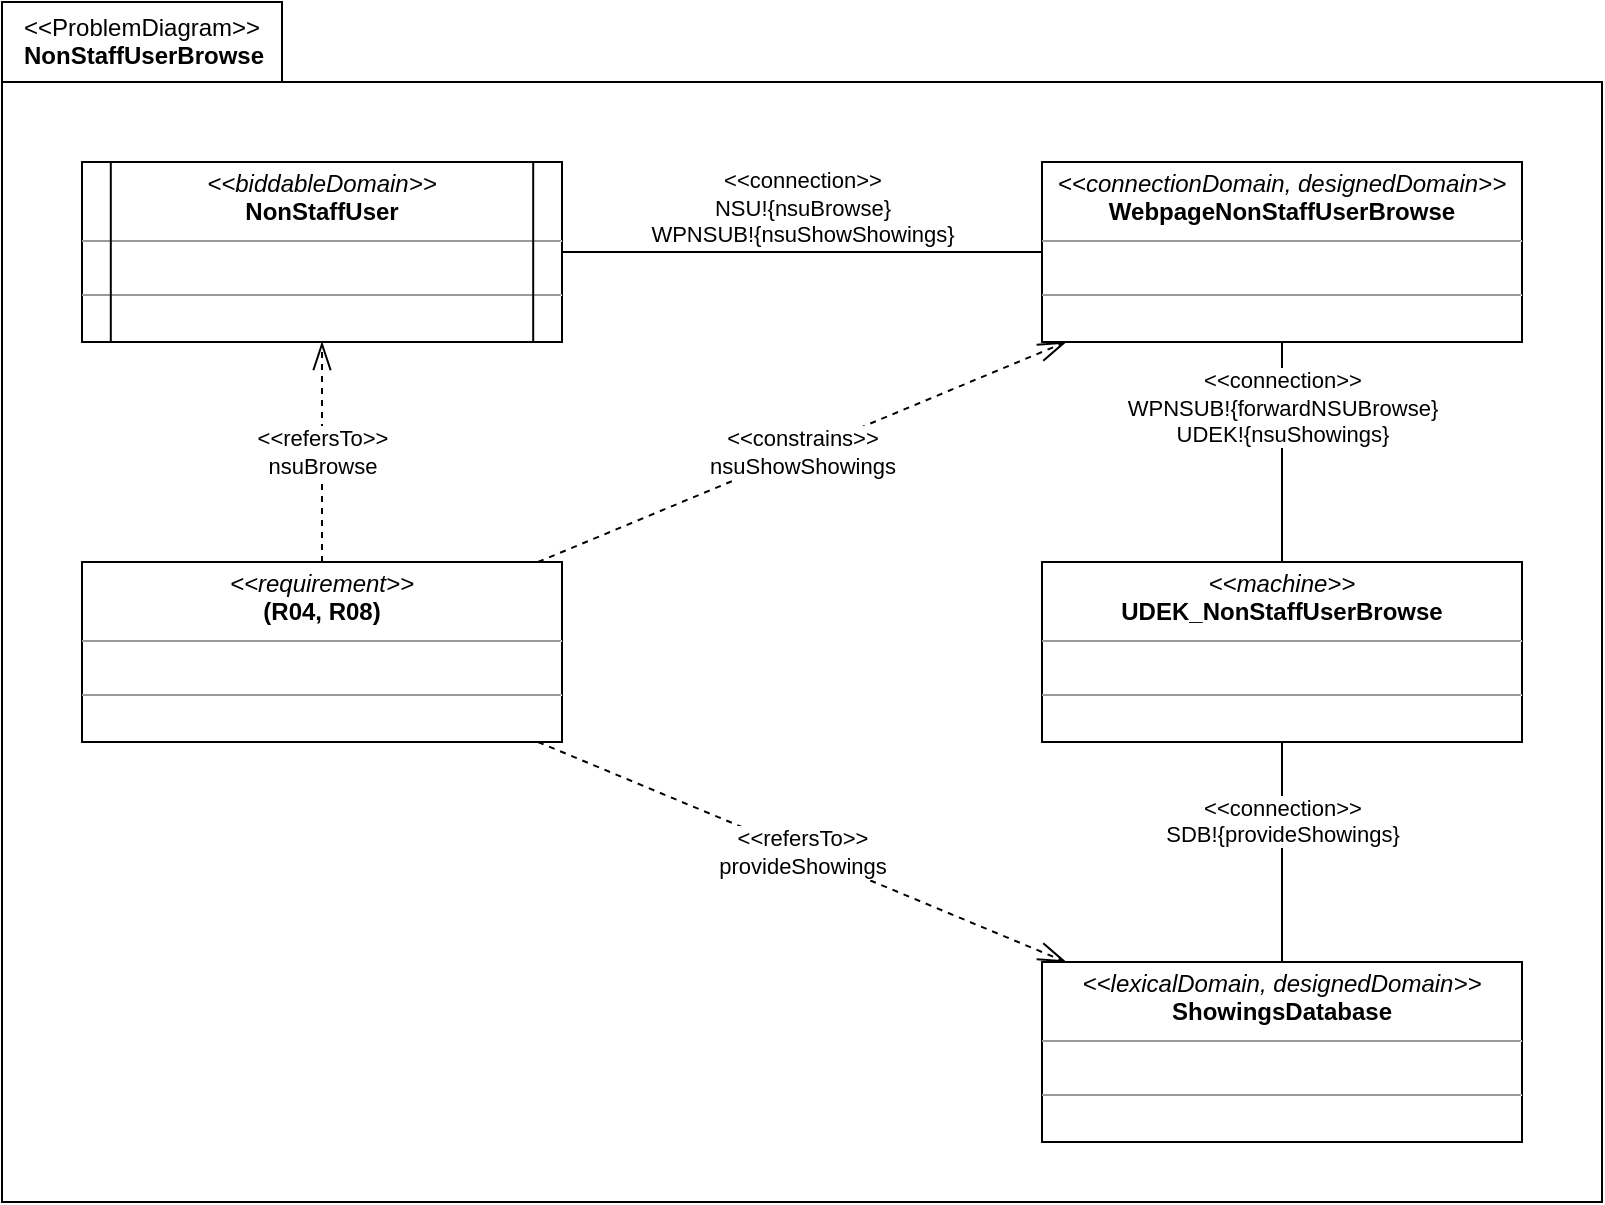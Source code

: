 <mxfile version="16.5.1" type="device" pages="2"><diagram id="HJAiawC3LnzVQ6_J9PEd" name="PD"><mxGraphModel dx="823" dy="1300" grid="1" gridSize="10" guides="1" tooltips="1" connect="1" arrows="1" fold="1" page="1" pageScale="1" pageWidth="3300" pageHeight="2339" math="0" shadow="0"><root><mxCell id="0"/><mxCell id="1" parent="0"/><mxCell id="Pyk-7Evq5UinFHrFcz_W-2" value="&lt;div&gt;&lt;span style=&quot;font-weight: 400&quot;&gt;&amp;lt;&amp;lt;ProblemDiagram&amp;gt;&amp;gt;&lt;/span&gt;&lt;/div&gt;&lt;div style=&quot;text-align: center&quot;&gt;NonStaffUserBrowse&lt;/div&gt;" style="shape=folder;fontStyle=1;spacingTop=1;tabWidth=140;tabHeight=40;tabPosition=left;html=1;rounded=0;shadow=0;glass=0;comic=0;sketch=0;pointerEvents=1;gradientColor=none;labelPosition=center;verticalLabelPosition=middle;align=left;verticalAlign=top;spacing=0;spacingLeft=11;collapsible=1;container=1;recursiveResize=0;fillColor=default;" vertex="1" parent="1"><mxGeometry x="80" y="80" width="800" height="600" as="geometry"><mxRectangle width="140" height="40" as="alternateBounds"/></mxGeometry></mxCell><mxCell id="Pyk-7Evq5UinFHrFcz_W-1" value="" style="group" vertex="1" connectable="0" parent="Pyk-7Evq5UinFHrFcz_W-2"><mxGeometry x="40" y="80" width="720" height="490" as="geometry"/></mxCell><mxCell id="KDBTLxFGgnaU9NGdv36--2" value="&lt;p style=&quot;margin: 0px ; margin-top: 4px ; text-align: center&quot;&gt;&lt;i&gt;&amp;lt;&amp;lt;machine&amp;gt;&amp;gt;&lt;/i&gt;&lt;br&gt;&lt;b&gt;UDEK_NonStaffUserBrowse&lt;/b&gt;&lt;/p&gt;&lt;hr size=&quot;1&quot;&gt;&lt;p style=&quot;margin: 0px ; margin-left: 4px&quot;&gt;&lt;br&gt;&lt;/p&gt;&lt;hr size=&quot;1&quot;&gt;&lt;p style=&quot;margin: 0px ; margin-left: 4px&quot;&gt;&lt;br&gt;&lt;/p&gt;" style="verticalAlign=top;align=left;overflow=fill;fontSize=12;fontFamily=Helvetica;html=1;rounded=0;shadow=0;glass=0;comic=0;sketch=0;pointerEvents=1;fontColor=default;gradientColor=none;container=0;" vertex="1" parent="Pyk-7Evq5UinFHrFcz_W-1"><mxGeometry x="480" y="200" width="240" height="90" as="geometry"/></mxCell><mxCell id="SD9rnTB3RjBBTFC45QrC-1" value="&amp;lt;&amp;lt;connection&amp;gt;&amp;gt;&lt;br&gt;WPNSUB!{forwardNSUBrowse}&lt;br&gt;UDEK!{nsuShowings}" style="rounded=0;orthogonalLoop=1;jettySize=auto;html=1;startArrow=none;startFill=0;endArrow=none;endFill=0;startSize=12;endSize=12;verticalAlign=bottom;" edge="1" parent="Pyk-7Evq5UinFHrFcz_W-1" source="KDBTLxFGgnaU9NGdv36--3" target="KDBTLxFGgnaU9NGdv36--2"><mxGeometry relative="1" as="geometry"/></mxCell><mxCell id="KDBTLxFGgnaU9NGdv36--3" value="&lt;p style=&quot;margin: 0px ; margin-top: 4px ; text-align: center&quot;&gt;&lt;i&gt;&amp;lt;&amp;lt;connectionDomain, designedDomain&amp;gt;&amp;gt;&lt;/i&gt;&lt;br&gt;&lt;b&gt;WebpageNonStaffUserBrowse&lt;/b&gt;&lt;/p&gt;&lt;hr size=&quot;1&quot;&gt;&lt;p style=&quot;margin: 0px ; margin-left: 4px&quot;&gt;&lt;br&gt;&lt;/p&gt;&lt;hr size=&quot;1&quot;&gt;&lt;p style=&quot;margin: 0px ; margin-left: 4px&quot;&gt;&lt;br&gt;&lt;/p&gt;" style="verticalAlign=top;align=left;overflow=fill;fontSize=12;fontFamily=Helvetica;html=1;rounded=0;shadow=0;glass=0;comic=0;sketch=0;pointerEvents=1;fontColor=default;gradientColor=none;container=0;" vertex="1" parent="Pyk-7Evq5UinFHrFcz_W-1"><mxGeometry x="480" width="240" height="90" as="geometry"/></mxCell><mxCell id="KDBTLxFGgnaU9NGdv36--21" value="" style="group" vertex="1" connectable="0" parent="Pyk-7Evq5UinFHrFcz_W-1"><mxGeometry width="240" height="90" as="geometry"/></mxCell><mxCell id="KDBTLxFGgnaU9NGdv36--15" value="&lt;p style=&quot;margin: 0px ; margin-top: 4px ; text-align: center&quot;&gt;&lt;i&gt;&amp;lt;&amp;lt;biddableDomain&amp;gt;&amp;gt;&lt;/i&gt;&lt;br&gt;&lt;b&gt;NonStaffUser&lt;/b&gt;&lt;/p&gt;&lt;hr size=&quot;1&quot;&gt;&lt;p style=&quot;margin: 0px ; margin-left: 4px&quot;&gt;&lt;br&gt;&lt;/p&gt;&lt;hr size=&quot;1&quot;&gt;&lt;p style=&quot;margin: 0px ; margin-left: 4px&quot;&gt;&lt;br&gt;&lt;/p&gt;" style="verticalAlign=top;align=left;overflow=fill;fontSize=12;fontFamily=Helvetica;html=1;rounded=0;shadow=0;glass=0;comic=0;sketch=0;pointerEvents=1;fontColor=default;gradientColor=none;container=0;points=[[0,0,0,0,0],[0,0.24,0,0,0],[0,0.5,0,0,0],[0,0.76,0,0,0],[0,1,0,0,0],[0.06,0,0,0,0],[0.06,1,0,0,0],[0.13,0,0,0,0],[0.13,1,0,0,0],[0.25,0,0,0,0],[0.25,1,0,0,0],[0.5,0,0,0,0],[0.5,1,0,0,0],[0.75,0,0,0,0],[0.75,1,0,0,0],[0.88,0,0,0,0],[0.88,1,0,0,0],[0.94,0,0,0,0],[0.94,1,0,0,0],[1,0,0,0,0],[1,0.26,0,0,0],[1,0.5,0,0,0],[1,0.76,0,0,0],[1,1,0,0,0]];strokeWidth=1;" vertex="1" parent="KDBTLxFGgnaU9NGdv36--21"><mxGeometry width="240" height="90" as="geometry"/></mxCell><mxCell id="KDBTLxFGgnaU9NGdv36--19" style="rounded=0;orthogonalLoop=1;jettySize=auto;html=1;exitX=0.06;exitY=0;exitDx=0;exitDy=0;exitPerimeter=0;entryX=0.06;entryY=1;entryDx=0;entryDy=0;entryPerimeter=0;startArrow=none;startFill=0;endArrow=none;endFill=0;startSize=12;endSize=12;" edge="1" parent="KDBTLxFGgnaU9NGdv36--21" source="KDBTLxFGgnaU9NGdv36--15" target="KDBTLxFGgnaU9NGdv36--15"><mxGeometry relative="1" as="geometry"/></mxCell><mxCell id="KDBTLxFGgnaU9NGdv36--20" style="rounded=0;orthogonalLoop=1;jettySize=auto;html=1;exitX=0.94;exitY=0;exitDx=0;exitDy=0;exitPerimeter=0;entryX=0.94;entryY=1;entryDx=0;entryDy=0;entryPerimeter=0;startArrow=none;startFill=0;endArrow=none;endFill=0;startSize=12;endSize=12;" edge="1" parent="KDBTLxFGgnaU9NGdv36--21" source="KDBTLxFGgnaU9NGdv36--15" target="KDBTLxFGgnaU9NGdv36--15"><mxGeometry relative="1" as="geometry"><mxPoint x="24.4" y="-30" as="sourcePoint"/><mxPoint x="24.4" y="60" as="targetPoint"/></mxGeometry></mxCell><mxCell id="40rwbLKD-BZJ8o5MiTdF-1" value="&amp;lt;&amp;lt;connection&amp;gt;&amp;gt;&lt;br&gt;NSU!{nsuBrowse}&lt;br&gt;WPNSUB!{nsuShowShowings}" style="rounded=0;orthogonalLoop=1;jettySize=auto;html=1;startArrow=none;startFill=0;endArrow=none;endFill=0;startSize=12;endSize=12;verticalAlign=bottom;" edge="1" parent="Pyk-7Evq5UinFHrFcz_W-1" source="KDBTLxFGgnaU9NGdv36--15" target="KDBTLxFGgnaU9NGdv36--3"><mxGeometry relative="1" as="geometry"/></mxCell><mxCell id="SD9rnTB3RjBBTFC45QrC-4" value="&amp;lt;&amp;lt;connection&amp;gt;&amp;gt;&lt;br&gt;SDB!{provideShowings}" style="rounded=0;orthogonalLoop=1;jettySize=auto;html=1;startArrow=none;startFill=0;endArrow=none;endFill=0;startSize=12;endSize=12;verticalAlign=bottom;" edge="1" parent="Pyk-7Evq5UinFHrFcz_W-1" source="SD9rnTB3RjBBTFC45QrC-3" target="KDBTLxFGgnaU9NGdv36--2"><mxGeometry relative="1" as="geometry"/></mxCell><mxCell id="SD9rnTB3RjBBTFC45QrC-3" value="&lt;p style=&quot;margin: 0px ; margin-top: 4px ; text-align: center&quot;&gt;&lt;i&gt;&amp;lt;&amp;lt;lexicalDomain, designedDomain&amp;gt;&amp;gt;&lt;/i&gt;&lt;br&gt;&lt;b&gt;ShowingsDatabase&lt;/b&gt;&lt;/p&gt;&lt;hr size=&quot;1&quot;&gt;&lt;p style=&quot;margin: 0px ; margin-left: 4px&quot;&gt;&lt;br&gt;&lt;/p&gt;&lt;hr size=&quot;1&quot;&gt;&lt;p style=&quot;margin: 0px ; margin-left: 4px&quot;&gt;&lt;br&gt;&lt;/p&gt;" style="verticalAlign=top;align=left;overflow=fill;fontSize=12;fontFamily=Helvetica;html=1;rounded=0;shadow=0;glass=0;comic=0;sketch=0;pointerEvents=1;fontColor=default;gradientColor=none;container=0;strokeWidth=1;" vertex="1" parent="Pyk-7Evq5UinFHrFcz_W-1"><mxGeometry x="480" y="400" width="240" height="90" as="geometry"/></mxCell><mxCell id="SD9rnTB3RjBBTFC45QrC-7" value="&amp;lt;&amp;lt;constrains&amp;gt;&amp;gt;&lt;br&gt;nsuShowShowings" style="edgeStyle=none;rounded=0;orthogonalLoop=1;jettySize=auto;html=1;startArrow=none;startFill=0;endArrow=openThin;endFill=0;startSize=12;endSize=12;dashed=1;" edge="1" parent="Pyk-7Evq5UinFHrFcz_W-1" source="SD9rnTB3RjBBTFC45QrC-5" target="KDBTLxFGgnaU9NGdv36--3"><mxGeometry relative="1" as="geometry"/></mxCell><mxCell id="SD9rnTB3RjBBTFC45QrC-8" value="&amp;lt;&amp;lt;refersTo&amp;gt;&amp;gt;&lt;br&gt;nsuBrowse" style="edgeStyle=none;rounded=0;orthogonalLoop=1;jettySize=auto;html=1;dashed=1;startArrow=none;startFill=0;endArrow=openThin;endFill=0;startSize=12;endSize=12;" edge="1" parent="Pyk-7Evq5UinFHrFcz_W-1" source="SD9rnTB3RjBBTFC45QrC-5" target="KDBTLxFGgnaU9NGdv36--15"><mxGeometry relative="1" as="geometry"/></mxCell><mxCell id="SD9rnTB3RjBBTFC45QrC-9" value="&amp;lt;&amp;lt;refersTo&amp;gt;&amp;gt;&lt;br&gt;provideShowings" style="edgeStyle=none;rounded=0;orthogonalLoop=1;jettySize=auto;html=1;dashed=1;startArrow=none;startFill=0;endArrow=openThin;endFill=0;startSize=12;endSize=12;" edge="1" parent="Pyk-7Evq5UinFHrFcz_W-1" source="SD9rnTB3RjBBTFC45QrC-5" target="SD9rnTB3RjBBTFC45QrC-3"><mxGeometry relative="1" as="geometry"/></mxCell><mxCell id="SD9rnTB3RjBBTFC45QrC-5" value="&lt;p style=&quot;margin: 0px ; margin-top: 4px ; text-align: center&quot;&gt;&lt;i&gt;&amp;lt;&amp;lt;requirement&amp;gt;&amp;gt;&lt;/i&gt;&lt;br&gt;&lt;b&gt;(R04, R08)&lt;/b&gt;&lt;/p&gt;&lt;hr size=&quot;1&quot;&gt;&lt;p style=&quot;margin: 0px ; margin-left: 4px&quot;&gt;&lt;br&gt;&lt;/p&gt;&lt;hr size=&quot;1&quot;&gt;&lt;p style=&quot;margin: 0px ; margin-left: 4px&quot;&gt;&lt;br&gt;&lt;/p&gt;" style="verticalAlign=top;align=left;overflow=fill;fontSize=12;fontFamily=Helvetica;html=1;rounded=0;shadow=0;glass=0;comic=0;sketch=0;pointerEvents=1;fontColor=default;gradientColor=none;container=0;" vertex="1" parent="Pyk-7Evq5UinFHrFcz_W-1"><mxGeometry y="200" width="240" height="90" as="geometry"/></mxCell></root></mxGraphModel></diagram><diagram id="oI22RJOVd-UNP8y3LHGg" name="Mapping"><mxGraphModel dx="1964" dy="1176" grid="1" gridSize="10" guides="1" tooltips="1" connect="1" arrows="1" fold="1" page="1" pageScale="1" pageWidth="3300" pageHeight="2339" math="0" shadow="0"><root><mxCell id="fOLdVOs8vfkJuQPFm-1K-0"/><mxCell id="fOLdVOs8vfkJuQPFm-1K-1" parent="fOLdVOs8vfkJuQPFm-1K-0"/><mxCell id="yC-IHtAwKcbV0Vknm0KA-0" value="" style="group" vertex="1" connectable="0" parent="fOLdVOs8vfkJuQPFm-1K-1"><mxGeometry x="40" y="80" width="240" height="90" as="geometry"/></mxCell><mxCell id="yC-IHtAwKcbV0Vknm0KA-1" value="&lt;p style=&quot;margin: 0px ; margin-top: 4px ; text-align: center&quot;&gt;&lt;i&gt;&amp;lt;&amp;lt;biddableDomain&amp;gt;&amp;gt;&lt;/i&gt;&lt;br&gt;&lt;b&gt;Customer&lt;/b&gt;&lt;/p&gt;&lt;hr size=&quot;1&quot;&gt;&lt;p style=&quot;margin: 0px ; margin-left: 4px&quot;&gt;&lt;br&gt;&lt;/p&gt;&lt;hr size=&quot;1&quot;&gt;&lt;p style=&quot;margin: 0px ; margin-left: 4px&quot;&gt;&lt;br&gt;&lt;/p&gt;" style="verticalAlign=top;align=left;overflow=fill;fontSize=12;fontFamily=Helvetica;html=1;rounded=0;shadow=0;glass=0;comic=0;sketch=0;pointerEvents=1;fontColor=default;gradientColor=none;container=0;points=[[0,0,0,0,0],[0,0.24,0,0,0],[0,0.5,0,0,0],[0,0.76,0,0,0],[0,1,0,0,0],[0.06,0,0,0,0],[0.06,1,0,0,0],[0.13,0,0,0,0],[0.13,1,0,0,0],[0.25,0,0,0,0],[0.25,1,0,0,0],[0.5,0,0,0,0],[0.5,1,0,0,0],[0.75,0,0,0,0],[0.75,1,0,0,0],[0.88,0,0,0,0],[0.88,1,0,0,0],[0.94,0,0,0,0],[0.94,1,0,0,0],[1,0,0,0,0],[1,0.26,0,0,0],[1,0.5,0,0,0],[1,0.76,0,0,0],[1,1,0,0,0]];strokeWidth=1;" vertex="1" parent="yC-IHtAwKcbV0Vknm0KA-0"><mxGeometry width="240" height="90" as="geometry"/></mxCell><mxCell id="yC-IHtAwKcbV0Vknm0KA-2" style="rounded=0;orthogonalLoop=1;jettySize=auto;html=1;endArrow=none;endFill=0;strokeWidth=1;entryX=0.06;entryY=1;entryDx=0;entryDy=0;entryPerimeter=0;exitX=0.06;exitY=0;exitDx=0;exitDy=0;exitPerimeter=0;" edge="1" parent="yC-IHtAwKcbV0Vknm0KA-0" source="yC-IHtAwKcbV0Vknm0KA-1" target="yC-IHtAwKcbV0Vknm0KA-1"><mxGeometry relative="1" as="geometry"><mxPoint x="30" as="sourcePoint"/><mxPoint x="14" y="90" as="targetPoint"/></mxGeometry></mxCell><mxCell id="yC-IHtAwKcbV0Vknm0KA-3" style="edgeStyle=none;shape=connector;rounded=0;orthogonalLoop=1;jettySize=auto;html=1;exitX=0.94;exitY=0;exitDx=0;exitDy=0;exitPerimeter=0;labelBackgroundColor=default;fontFamily=Helvetica;fontSize=11;fontColor=default;endArrow=none;endFill=0;strokeColor=default;strokeWidth=1;" edge="1" parent="yC-IHtAwKcbV0Vknm0KA-0" source="yC-IHtAwKcbV0Vknm0KA-1"><mxGeometry relative="1" as="geometry"><mxPoint x="226" y="90" as="targetPoint"/></mxGeometry></mxCell><mxCell id="yC-IHtAwKcbV0Vknm0KA-4" value="" style="group" vertex="1" connectable="0" parent="fOLdVOs8vfkJuQPFm-1K-1"><mxGeometry x="360" y="80" width="240" height="90" as="geometry"/></mxCell><mxCell id="yC-IHtAwKcbV0Vknm0KA-5" value="&lt;p style=&quot;margin: 0px ; margin-top: 4px ; text-align: center&quot;&gt;&lt;i&gt;&amp;lt;&amp;lt;biddableDomain&amp;gt;&amp;gt;&lt;/i&gt;&lt;br&gt;&lt;b&gt;User&lt;/b&gt;&lt;/p&gt;&lt;hr size=&quot;1&quot;&gt;&lt;p style=&quot;margin: 0px ; margin-left: 4px&quot;&gt;&lt;br&gt;&lt;/p&gt;&lt;hr size=&quot;1&quot;&gt;&lt;p style=&quot;margin: 0px ; margin-left: 4px&quot;&gt;&lt;br&gt;&lt;/p&gt;" style="verticalAlign=top;align=left;overflow=fill;fontSize=12;fontFamily=Helvetica;html=1;rounded=0;shadow=0;glass=0;comic=0;sketch=0;pointerEvents=1;fontColor=default;gradientColor=none;container=0;points=[[0,0,0,0,0],[0,0.24,0,0,0],[0,0.5,0,0,0],[0,0.76,0,0,0],[0,1,0,0,0],[0.06,0,0,0,0],[0.06,1,0,0,0],[0.13,0,0,0,0],[0.13,1,0,0,0],[0.25,0,0,0,0],[0.25,1,0,0,0],[0.5,0,0,0,0],[0.5,1,0,0,0],[0.75,0,0,0,0],[0.75,1,0,0,0],[0.88,0,0,0,0],[0.88,1,0,0,0],[0.94,0,0,0,0],[0.94,1,0,0,0],[1,0,0,0,0],[1,0.26,0,0,0],[1,0.5,0,0,0],[1,0.76,0,0,0],[1,1,0,0,0]];strokeWidth=1;" vertex="1" parent="yC-IHtAwKcbV0Vknm0KA-4"><mxGeometry width="240" height="90" as="geometry"/></mxCell><mxCell id="yC-IHtAwKcbV0Vknm0KA-6" style="rounded=0;orthogonalLoop=1;jettySize=auto;html=1;endArrow=none;endFill=0;strokeWidth=1;entryX=0.06;entryY=1;entryDx=0;entryDy=0;entryPerimeter=0;exitX=0.06;exitY=0;exitDx=0;exitDy=0;exitPerimeter=0;" edge="1" parent="yC-IHtAwKcbV0Vknm0KA-4" source="yC-IHtAwKcbV0Vknm0KA-5" target="yC-IHtAwKcbV0Vknm0KA-5"><mxGeometry relative="1" as="geometry"><mxPoint x="30" as="sourcePoint"/><mxPoint x="14" y="90" as="targetPoint"/></mxGeometry></mxCell><mxCell id="yC-IHtAwKcbV0Vknm0KA-7" style="edgeStyle=none;shape=connector;rounded=0;orthogonalLoop=1;jettySize=auto;html=1;exitX=0.94;exitY=0;exitDx=0;exitDy=0;exitPerimeter=0;labelBackgroundColor=default;fontFamily=Helvetica;fontSize=11;fontColor=default;endArrow=none;endFill=0;strokeColor=default;strokeWidth=1;" edge="1" parent="yC-IHtAwKcbV0Vknm0KA-4" source="yC-IHtAwKcbV0Vknm0KA-5"><mxGeometry relative="1" as="geometry"><mxPoint x="226" y="90" as="targetPoint"/></mxGeometry></mxCell><mxCell id="yC-IHtAwKcbV0Vknm0KA-8" style="edgeStyle=orthogonalEdgeStyle;rounded=0;orthogonalLoop=1;jettySize=auto;html=1;exitX=0.5;exitY=0;exitDx=0;exitDy=0;exitPerimeter=0;endArrow=openThin;endFill=0;endSize=12;startSize=12;startArrow=diamondThin;startFill=0;" edge="1" parent="fOLdVOs8vfkJuQPFm-1K-1" source="yC-IHtAwKcbV0Vknm0KA-11" target="yC-IHtAwKcbV0Vknm0KA-1"><mxGeometry relative="1" as="geometry"/></mxCell><mxCell id="yC-IHtAwKcbV0Vknm0KA-9" style="edgeStyle=orthogonalEdgeStyle;rounded=0;orthogonalLoop=1;jettySize=auto;html=1;exitX=0.5;exitY=0;exitDx=0;exitDy=0;exitPerimeter=0;startArrow=diamondThin;startFill=0;endArrow=openThin;endFill=0;startSize=12;endSize=12;" edge="1" parent="fOLdVOs8vfkJuQPFm-1K-1" source="yC-IHtAwKcbV0Vknm0KA-11" target="yC-IHtAwKcbV0Vknm0KA-5"><mxGeometry relative="1" as="geometry"/></mxCell><mxCell id="yC-IHtAwKcbV0Vknm0KA-10" value="" style="group" vertex="1" connectable="0" parent="fOLdVOs8vfkJuQPFm-1K-1"><mxGeometry x="200" y="240" width="240" height="90" as="geometry"/></mxCell><mxCell id="yC-IHtAwKcbV0Vknm0KA-11" value="&lt;p style=&quot;margin: 0px ; margin-top: 4px ; text-align: center&quot;&gt;&lt;i&gt;&amp;lt;&amp;lt;biddableDomain&amp;gt;&amp;gt;&lt;/i&gt;&lt;br&gt;&lt;b&gt;NonStaffUser&lt;/b&gt;&lt;/p&gt;&lt;hr size=&quot;1&quot;&gt;&lt;p style=&quot;margin: 0px ; margin-left: 4px&quot;&gt;&lt;br&gt;&lt;/p&gt;&lt;hr size=&quot;1&quot;&gt;&lt;p style=&quot;margin: 0px ; margin-left: 4px&quot;&gt;&lt;br&gt;&lt;/p&gt;" style="verticalAlign=top;align=left;overflow=fill;fontSize=12;fontFamily=Helvetica;html=1;rounded=0;shadow=0;glass=0;comic=0;sketch=0;pointerEvents=1;fontColor=default;gradientColor=none;container=0;points=[[0,0,0,0,0],[0,0.24,0,0,0],[0,0.5,0,0,0],[0,0.76,0,0,0],[0,1,0,0,0],[0.06,0,0,0,0],[0.06,1,0,0,0],[0.13,0,0,0,0],[0.13,1,0,0,0],[0.25,0,0,0,0],[0.25,1,0,0,0],[0.5,0,0,0,0],[0.5,1,0,0,0],[0.75,0,0,0,0],[0.75,1,0,0,0],[0.88,0,0,0,0],[0.88,1,0,0,0],[0.94,0,0,0,0],[0.94,1,0,0,0],[1,0,0,0,0],[1,0.26,0,0,0],[1,0.5,0,0,0],[1,0.76,0,0,0],[1,1,0,0,0]];strokeWidth=1;" vertex="1" parent="yC-IHtAwKcbV0Vknm0KA-10"><mxGeometry width="240" height="90" as="geometry"/></mxCell><mxCell id="yC-IHtAwKcbV0Vknm0KA-12" style="rounded=0;orthogonalLoop=1;jettySize=auto;html=1;exitX=0.06;exitY=0;exitDx=0;exitDy=0;exitPerimeter=0;entryX=0.06;entryY=1;entryDx=0;entryDy=0;entryPerimeter=0;startArrow=none;startFill=0;endArrow=none;endFill=0;startSize=12;endSize=12;" edge="1" parent="yC-IHtAwKcbV0Vknm0KA-10" source="yC-IHtAwKcbV0Vknm0KA-11" target="yC-IHtAwKcbV0Vknm0KA-11"><mxGeometry relative="1" as="geometry"/></mxCell><mxCell id="yC-IHtAwKcbV0Vknm0KA-13" style="rounded=0;orthogonalLoop=1;jettySize=auto;html=1;exitX=0.94;exitY=0;exitDx=0;exitDy=0;exitPerimeter=0;entryX=0.94;entryY=1;entryDx=0;entryDy=0;entryPerimeter=0;startArrow=none;startFill=0;endArrow=none;endFill=0;startSize=12;endSize=12;" edge="1" parent="yC-IHtAwKcbV0Vknm0KA-10" source="yC-IHtAwKcbV0Vknm0KA-11" target="yC-IHtAwKcbV0Vknm0KA-11"><mxGeometry relative="1" as="geometry"><mxPoint x="24.4" y="-30" as="sourcePoint"/><mxPoint x="24.4" y="60" as="targetPoint"/></mxGeometry></mxCell><mxCell id="Otl8EnRv2uJ1sNcV3oOm-0" value="" style="group" vertex="1" connectable="0" parent="fOLdVOs8vfkJuQPFm-1K-1"><mxGeometry x="40" y="720" width="240" height="90" as="geometry"/></mxCell><mxCell id="Otl8EnRv2uJ1sNcV3oOm-1" value="&lt;p style=&quot;margin: 0px ; margin-top: 4px ; text-align: center&quot;&gt;&lt;i&gt;&amp;lt;&amp;lt;interface&amp;gt;&amp;gt;&lt;/i&gt;&lt;br&gt;&lt;b&gt;NSU!{nsuBrowse}&lt;/b&gt;&lt;/p&gt;&lt;hr size=&quot;1&quot;&gt;&lt;p style=&quot;margin: 0px ; margin-left: 4px&quot;&gt;&lt;br&gt;&lt;/p&gt;&lt;hr size=&quot;1&quot;&gt;&lt;p style=&quot;margin: 0px ; margin-left: 4px&quot;&gt;&lt;br&gt;&lt;/p&gt;" style="verticalAlign=top;align=left;overflow=fill;fontSize=12;fontFamily=Helvetica;html=1;rounded=0;shadow=0;glass=0;comic=0;sketch=0;pointerEvents=1;fontColor=default;gradientColor=none;container=0;points=[[0,0,0,0,0],[0,0.24,0,0,0],[0,0.5,0,0,0],[0,0.76,0,0,0],[0,1,0,0,0],[0.06,0,0,0,0],[0.06,1,0,0,0],[0.13,0,0,0,0],[0.13,1,0,0,0],[0.25,0,0,0,0],[0.25,1,0,0,0],[0.5,0,0,0,0],[0.5,1,0,0,0],[0.75,0,0,0,0],[0.75,1,0,0,0],[0.88,0,0,0,0],[0.88,1,0,0,0],[0.94,0,0,0,0],[0.94,1,0,0,0],[1,0,0,0,0],[1,0.26,0,0,0],[1,0.5,0,0,0],[1,0.76,0,0,0],[1,1,0,0,0]];strokeWidth=1;" vertex="1" parent="Otl8EnRv2uJ1sNcV3oOm-0"><mxGeometry width="240" height="90" as="geometry"/></mxCell><mxCell id="GV2AbOOw1VaXCesjClQB-0" value="" style="group" vertex="1" connectable="0" parent="fOLdVOs8vfkJuQPFm-1K-1"><mxGeometry x="40" y="560" width="240" height="90" as="geometry"/></mxCell><mxCell id="GV2AbOOw1VaXCesjClQB-1" value="&lt;p style=&quot;margin: 0px ; margin-top: 4px ; text-align: center&quot;&gt;&lt;i&gt;&amp;lt;&amp;lt;interface&amp;gt;&amp;gt;&lt;/i&gt;&lt;br&gt;&lt;b&gt;C!{uBrowse}&lt;/b&gt;&lt;/p&gt;&lt;hr size=&quot;1&quot;&gt;&lt;p style=&quot;margin: 0px ; margin-left: 4px&quot;&gt;&lt;br&gt;&lt;/p&gt;&lt;hr size=&quot;1&quot;&gt;&lt;p style=&quot;margin: 0px ; margin-left: 4px&quot;&gt;&lt;br&gt;&lt;/p&gt;" style="verticalAlign=top;align=left;overflow=fill;fontSize=12;fontFamily=Helvetica;html=1;rounded=0;shadow=0;glass=0;comic=0;sketch=0;pointerEvents=1;fontColor=default;gradientColor=none;container=0;points=[[0,0,0,0,0],[0,0.24,0,0,0],[0,0.5,0,0,0],[0,0.76,0,0,0],[0,1,0,0,0],[0.06,0,0,0,0],[0.06,1,0,0,0],[0.13,0,0,0,0],[0.13,1,0,0,0],[0.25,0,0,0,0],[0.25,1,0,0,0],[0.5,0,0,0,0],[0.5,1,0,0,0],[0.75,0,0,0,0],[0.75,1,0,0,0],[0.88,0,0,0,0],[0.88,1,0,0,0],[0.94,0,0,0,0],[0.94,1,0,0,0],[1,0,0,0,0],[1,0.26,0,0,0],[1,0.5,0,0,0],[1,0.76,0,0,0],[1,1,0,0,0]];strokeWidth=1;" vertex="1" parent="GV2AbOOw1VaXCesjClQB-0"><mxGeometry width="240" height="90" as="geometry"/></mxCell><mxCell id="GV2AbOOw1VaXCesjClQB-2" value="&lt;p style=&quot;margin: 0px ; margin-top: 4px ; text-align: center&quot;&gt;&lt;i&gt;&amp;lt;&amp;lt;interface&amp;gt;&amp;gt;&lt;/i&gt;&lt;br&gt;&lt;b&gt;U!{uBrowse}&lt;/b&gt;&lt;/p&gt;&lt;hr size=&quot;1&quot;&gt;&lt;p style=&quot;margin: 0px ; margin-left: 4px&quot;&gt;&lt;br&gt;&lt;/p&gt;&lt;hr size=&quot;1&quot;&gt;&lt;p style=&quot;margin: 0px ; margin-left: 4px&quot;&gt;&lt;br&gt;&lt;/p&gt;" style="verticalAlign=top;align=left;overflow=fill;fontSize=12;fontFamily=Helvetica;html=1;rounded=0;shadow=0;glass=0;comic=0;sketch=0;pointerEvents=1;fontColor=default;gradientColor=none;container=0;points=[[0,0,0,0,0],[0,0.24,0,0,0],[0,0.5,0,0,0],[0,0.76,0,0,0],[0,1,0,0,0],[0.06,0,0,0,0],[0.06,1,0,0,0],[0.13,0,0,0,0],[0.13,1,0,0,0],[0.25,0,0,0,0],[0.25,1,0,0,0],[0.5,0,0,0,0],[0.5,1,0,0,0],[0.75,0,0,0,0],[0.75,1,0,0,0],[0.88,0,0,0,0],[0.88,1,0,0,0],[0.94,0,0,0,0],[0.94,1,0,0,0],[1,0,0,0,0],[1,0.26,0,0,0],[1,0.5,0,0,0],[1,0.76,0,0,0],[1,1,0,0,0]];strokeWidth=1;" vertex="1" parent="fOLdVOs8vfkJuQPFm-1K-1"><mxGeometry x="40" y="880" width="240" height="90" as="geometry"/></mxCell><mxCell id="GV2AbOOw1VaXCesjClQB-3" style="edgeStyle=orthogonalEdgeStyle;rounded=0;orthogonalLoop=1;jettySize=auto;html=1;startArrow=diamondThin;startFill=0;endArrow=openThin;endFill=0;startSize=12;endSize=12;" edge="1" parent="fOLdVOs8vfkJuQPFm-1K-1" source="Otl8EnRv2uJ1sNcV3oOm-1" target="GV2AbOOw1VaXCesjClQB-1"><mxGeometry relative="1" as="geometry"/></mxCell><mxCell id="GV2AbOOw1VaXCesjClQB-4" style="edgeStyle=orthogonalEdgeStyle;rounded=0;orthogonalLoop=1;jettySize=auto;html=1;startArrow=diamondThin;startFill=0;endArrow=openThin;endFill=0;startSize=12;endSize=12;" edge="1" parent="fOLdVOs8vfkJuQPFm-1K-1" source="Otl8EnRv2uJ1sNcV3oOm-1" target="GV2AbOOw1VaXCesjClQB-2"><mxGeometry relative="1" as="geometry"/></mxCell><mxCell id="j6mfx0AlwyM8R6SO0MoJ-4" style="edgeStyle=none;rounded=0;orthogonalLoop=1;jettySize=auto;html=1;startArrow=diamondThin;startFill=0;endArrow=openThin;endFill=0;startSize=12;endSize=12;" edge="1" parent="fOLdVOs8vfkJuQPFm-1K-1" source="j6mfx0AlwyM8R6SO0MoJ-2" target="GV2AbOOw1VaXCesjClQB-1"><mxGeometry relative="1" as="geometry"><mxPoint x="520.0" y="530" as="sourcePoint"/></mxGeometry></mxCell><mxCell id="j6mfx0AlwyM8R6SO0MoJ-2" value="&lt;p style=&quot;margin: 0px ; margin-top: 4px ; text-align: center&quot;&gt;&lt;i&gt;&amp;lt;&amp;lt;interface&amp;gt;&amp;gt;&lt;/i&gt;&lt;br&gt;&lt;b&gt;C!{cLogout, cBrowse, bookTickets}&lt;/b&gt;&lt;/p&gt;&lt;hr size=&quot;1&quot;&gt;&lt;p style=&quot;margin: 0px ; margin-left: 4px&quot;&gt;&lt;br&gt;&lt;/p&gt;&lt;hr size=&quot;1&quot;&gt;&lt;p style=&quot;margin: 0px ; margin-left: 4px&quot;&gt;&lt;br&gt;&lt;/p&gt;" style="verticalAlign=top;align=left;overflow=fill;fontSize=12;fontFamily=Helvetica;html=1;rounded=0;shadow=0;glass=0;comic=0;sketch=0;pointerEvents=1;fontColor=default;gradientColor=none;container=0;" vertex="1" parent="fOLdVOs8vfkJuQPFm-1K-1"><mxGeometry x="40" y="400" width="240" height="90" as="geometry"/></mxCell><mxCell id="j6mfx0AlwyM8R6SO0MoJ-5" style="edgeStyle=none;rounded=0;orthogonalLoop=1;jettySize=auto;html=1;startArrow=diamondThin;startFill=0;endArrow=openThin;endFill=0;startSize=12;endSize=12;" edge="1" parent="fOLdVOs8vfkJuQPFm-1K-1" source="j6mfx0AlwyM8R6SO0MoJ-3" target="GV2AbOOw1VaXCesjClQB-2"><mxGeometry relative="1" as="geometry"/></mxCell><mxCell id="j6mfx0AlwyM8R6SO0MoJ-3" value="&lt;p style=&quot;margin: 0px ; margin-top: 4px ; text-align: center&quot;&gt;&lt;i&gt;&amp;lt;&amp;lt;interface&amp;gt;&amp;gt;&lt;/i&gt;&lt;br&gt;&lt;b&gt;U!{uBrowse, cLogin, cRegister, sLogin}&lt;/b&gt;&lt;/p&gt;&lt;hr size=&quot;1&quot;&gt;&lt;p style=&quot;margin: 0px ; margin-left: 4px&quot;&gt;&lt;br&gt;&lt;/p&gt;&lt;hr size=&quot;1&quot;&gt;&lt;p style=&quot;margin: 0px ; margin-left: 4px&quot;&gt;&lt;br&gt;&lt;/p&gt;" style="verticalAlign=top;align=left;overflow=fill;fontSize=12;fontFamily=Helvetica;html=1;rounded=0;shadow=0;glass=0;comic=0;sketch=0;pointerEvents=1;fontColor=default;gradientColor=none;container=0;" vertex="1" parent="fOLdVOs8vfkJuQPFm-1K-1"><mxGeometry x="40" y="1040" width="240" height="90" as="geometry"/></mxCell><mxCell id="vW-XqCMh03adUwAaLaFq-0" value="" style="group" vertex="1" connectable="0" parent="fOLdVOs8vfkJuQPFm-1K-1"><mxGeometry x="840" y="400" width="240" height="90" as="geometry"/></mxCell><mxCell id="vW-XqCMh03adUwAaLaFq-1" value="&lt;p style=&quot;margin: 0px ; margin-top: 4px ; text-align: center&quot;&gt;&lt;i&gt;&amp;lt;&amp;lt;interface&amp;gt;&amp;gt;&lt;/i&gt;&lt;br&gt;&lt;b&gt;WPNSUB!{nsuShowShowings}&lt;/b&gt;&lt;/p&gt;&lt;hr size=&quot;1&quot;&gt;&lt;p style=&quot;margin: 0px ; margin-left: 4px&quot;&gt;&lt;br&gt;&lt;/p&gt;&lt;hr size=&quot;1&quot;&gt;&lt;p style=&quot;margin: 0px ; margin-left: 4px&quot;&gt;&lt;br&gt;&lt;/p&gt;" style="verticalAlign=top;align=left;overflow=fill;fontSize=12;fontFamily=Helvetica;html=1;rounded=0;shadow=0;glass=0;comic=0;sketch=0;pointerEvents=1;fontColor=default;gradientColor=none;container=0;points=[[0,0,0,0,0],[0,0.24,0,0,0],[0,0.5,0,0,0],[0,0.76,0,0,0],[0,1,0,0,0],[0.06,0,0,0,0],[0.06,1,0,0,0],[0.13,0,0,0,0],[0.13,1,0,0,0],[0.25,0,0,0,0],[0.25,1,0,0,0],[0.5,0,0,0,0],[0.5,1,0,0,0],[0.75,0,0,0,0],[0.75,1,0,0,0],[0.88,0,0,0,0],[0.88,1,0,0,0],[0.94,0,0,0,0],[0.94,1,0,0,0],[1,0,0,0,0],[1,0.26,0,0,0],[1,0.5,0,0,0],[1,0.76,0,0,0],[1,1,0,0,0]];strokeWidth=1;" vertex="1" parent="vW-XqCMh03adUwAaLaFq-0"><mxGeometry width="240" height="90" as="geometry"/></mxCell><mxCell id="suFBQ_Q6jBbxhgPxG9cx-0" value="" style="group" vertex="1" connectable="0" parent="fOLdVOs8vfkJuQPFm-1K-1"><mxGeometry x="680" y="240" width="240" height="90" as="geometry"/></mxCell><mxCell id="suFBQ_Q6jBbxhgPxG9cx-1" value="&lt;p style=&quot;margin: 0px ; margin-top: 4px ; text-align: center&quot;&gt;&lt;i&gt;&amp;lt;&amp;lt;interface&amp;gt;&amp;gt;&lt;/i&gt;&lt;br&gt;&lt;b&gt;UDEK!{cShowWebsite}&lt;/b&gt;&lt;/p&gt;&lt;hr size=&quot;1&quot;&gt;&lt;p style=&quot;margin: 0px ; margin-left: 4px&quot;&gt;&lt;br&gt;&lt;/p&gt;&lt;hr size=&quot;1&quot;&gt;&lt;p style=&quot;margin: 0px ; margin-left: 4px&quot;&gt;&lt;br&gt;&lt;/p&gt;" style="verticalAlign=top;align=left;overflow=fill;fontSize=12;fontFamily=Helvetica;html=1;rounded=0;shadow=0;glass=0;comic=0;sketch=0;pointerEvents=1;fontColor=default;gradientColor=none;container=0;points=[[0,0,0,0,0],[0,0.24,0,0,0],[0,0.5,0,0,0],[0,0.76,0,0,0],[0,1,0,0,0],[0.06,0,0,0,0],[0.06,1,0,0,0],[0.13,0,0,0,0],[0.13,1,0,0,0],[0.25,0,0,0,0],[0.25,1,0,0,0],[0.5,0,0,0,0],[0.5,1,0,0,0],[0.75,0,0,0,0],[0.75,1,0,0,0],[0.88,0,0,0,0],[0.88,1,0,0,0],[0.94,0,0,0,0],[0.94,1,0,0,0],[1,0,0,0,0],[1,0.26,0,0,0],[1,0.5,0,0,0],[1,0.76,0,0,0],[1,1,0,0,0]];strokeWidth=1;" vertex="1" parent="suFBQ_Q6jBbxhgPxG9cx-0"><mxGeometry width="240" height="90" as="geometry"/></mxCell><mxCell id="suFBQ_Q6jBbxhgPxG9cx-2" value="" style="group" vertex="1" connectable="0" parent="fOLdVOs8vfkJuQPFm-1K-1"><mxGeometry x="1000" y="240" width="240" height="90" as="geometry"/></mxCell><mxCell id="suFBQ_Q6jBbxhgPxG9cx-3" value="&lt;p style=&quot;margin: 0px ; margin-top: 4px ; text-align: center&quot;&gt;&lt;i&gt;&amp;lt;&amp;lt;interface&amp;gt;&amp;gt;&lt;/i&gt;&lt;br&gt;&lt;b&gt;UDEK!{uShowWebsite}&lt;/b&gt;&lt;/p&gt;&lt;hr size=&quot;1&quot;&gt;&lt;p style=&quot;margin: 0px ; margin-left: 4px&quot;&gt;&lt;br&gt;&lt;/p&gt;&lt;hr size=&quot;1&quot;&gt;&lt;p style=&quot;margin: 0px ; margin-left: 4px&quot;&gt;&lt;br&gt;&lt;/p&gt;" style="verticalAlign=top;align=left;overflow=fill;fontSize=12;fontFamily=Helvetica;html=1;rounded=0;shadow=0;glass=0;comic=0;sketch=0;pointerEvents=1;fontColor=default;gradientColor=none;container=0;points=[[0,0,0,0,0],[0,0.24,0,0,0],[0,0.5,0,0,0],[0,0.76,0,0,0],[0,1,0,0,0],[0.06,0,0,0,0],[0.06,1,0,0,0],[0.13,0,0,0,0],[0.13,1,0,0,0],[0.25,0,0,0,0],[0.25,1,0,0,0],[0.5,0,0,0,0],[0.5,1,0,0,0],[0.75,0,0,0,0],[0.75,1,0,0,0],[0.88,0,0,0,0],[0.88,1,0,0,0],[0.94,0,0,0,0],[0.94,1,0,0,0],[1,0,0,0,0],[1,0.26,0,0,0],[1,0.5,0,0,0],[1,0.76,0,0,0],[1,1,0,0,0]];strokeWidth=1;" vertex="1" parent="suFBQ_Q6jBbxhgPxG9cx-2"><mxGeometry width="240" height="90" as="geometry"/></mxCell><mxCell id="suFBQ_Q6jBbxhgPxG9cx-4" value="&amp;lt;&amp;lt;concretizes&amp;gt;&amp;gt;" style="edgeStyle=none;rounded=0;orthogonalLoop=1;jettySize=auto;html=1;startArrow=none;startFill=0;endArrow=openThin;endFill=0;startSize=12;endSize=12;dashed=1;" edge="1" parent="fOLdVOs8vfkJuQPFm-1K-1" source="vW-XqCMh03adUwAaLaFq-1" target="suFBQ_Q6jBbxhgPxG9cx-1"><mxGeometry relative="1" as="geometry"/></mxCell><mxCell id="suFBQ_Q6jBbxhgPxG9cx-5" value="&amp;lt;&amp;lt;concretizes&amp;gt;&amp;gt;" style="edgeStyle=none;rounded=0;orthogonalLoop=1;jettySize=auto;html=1;dashed=1;startArrow=none;startFill=0;endArrow=openThin;endFill=0;startSize=12;endSize=12;" edge="1" parent="fOLdVOs8vfkJuQPFm-1K-1" source="vW-XqCMh03adUwAaLaFq-1" target="suFBQ_Q6jBbxhgPxG9cx-3"><mxGeometry relative="1" as="geometry"/></mxCell><mxCell id="qMxmu-KVtf7Z-rlfkG2O-0" value="" style="group" vertex="1" connectable="0" parent="fOLdVOs8vfkJuQPFm-1K-1"><mxGeometry x="360" y="720" width="240" height="90" as="geometry"/></mxCell><mxCell id="qMxmu-KVtf7Z-rlfkG2O-1" value="&lt;p style=&quot;margin: 0px ; margin-top: 4px ; text-align: center&quot;&gt;&lt;i&gt;&amp;lt;&amp;lt;interface&amp;gt;&amp;gt;&lt;/i&gt;&lt;br&gt;&lt;b&gt;WPNSUB!{forwardNSUBrowse}&lt;/b&gt;&lt;/p&gt;&lt;hr size=&quot;1&quot;&gt;&lt;p style=&quot;margin: 0px ; margin-left: 4px&quot;&gt;&lt;br&gt;&lt;/p&gt;&lt;hr size=&quot;1&quot;&gt;&lt;p style=&quot;margin: 0px ; margin-left: 4px&quot;&gt;&lt;br&gt;&lt;/p&gt;" style="verticalAlign=top;align=left;overflow=fill;fontSize=12;fontFamily=Helvetica;html=1;rounded=0;shadow=0;glass=0;comic=0;sketch=0;pointerEvents=1;fontColor=default;gradientColor=none;container=0;points=[[0,0,0,0,0],[0,0.24,0,0,0],[0,0.5,0,0,0],[0,0.76,0,0,0],[0,1,0,0,0],[0.06,0,0,0,0],[0.06,1,0,0,0],[0.13,0,0,0,0],[0.13,1,0,0,0],[0.25,0,0,0,0],[0.25,1,0,0,0],[0.5,0,0,0,0],[0.5,1,0,0,0],[0.75,0,0,0,0],[0.75,1,0,0,0],[0.88,0,0,0,0],[0.88,1,0,0,0],[0.94,0,0,0,0],[0.94,1,0,0,0],[1,0,0,0,0],[1,0.26,0,0,0],[1,0.5,0,0,0],[1,0.76,0,0,0],[1,1,0,0,0]];strokeWidth=1;" vertex="1" parent="qMxmu-KVtf7Z-rlfkG2O-0"><mxGeometry width="240" height="90" as="geometry"/></mxCell><mxCell id="XfVbLEKhpgwoIwG1fvdO-0" value="&amp;lt;&amp;lt;concretizes&amp;gt;&amp;gt;" style="edgeStyle=none;rounded=0;orthogonalLoop=1;jettySize=auto;html=1;dashed=1;startArrow=none;startFill=0;endArrow=openThin;endFill=0;startSize=12;endSize=12;" edge="1" parent="fOLdVOs8vfkJuQPFm-1K-1" source="qMxmu-KVtf7Z-rlfkG2O-1" target="GV2AbOOw1VaXCesjClQB-1"><mxGeometry relative="1" as="geometry"/></mxCell><mxCell id="XfVbLEKhpgwoIwG1fvdO-1" value="&amp;lt;&amp;lt;concretizes&amp;gt;&amp;gt;" style="edgeStyle=none;rounded=0;orthogonalLoop=1;jettySize=auto;html=1;dashed=1;startArrow=none;startFill=0;endArrow=openThin;endFill=0;startSize=12;endSize=12;" edge="1" parent="fOLdVOs8vfkJuQPFm-1K-1" source="qMxmu-KVtf7Z-rlfkG2O-1" target="GV2AbOOw1VaXCesjClQB-2"><mxGeometry relative="1" as="geometry"/></mxCell><mxCell id="_wfm78KoYYKE1d6vKMQx-0" value="&amp;lt;&amp;lt;concretizes&amp;gt;&amp;gt;" style="edgeStyle=none;rounded=0;orthogonalLoop=1;jettySize=auto;html=1;dashed=1;startArrow=none;startFill=0;endArrow=openThin;endFill=0;startSize=12;endSize=12;" edge="1" parent="fOLdVOs8vfkJuQPFm-1K-1" source="ctLDQdELWwj6ljndTg7f-0" target="suFBQ_Q6jBbxhgPxG9cx-1"><mxGeometry relative="1" as="geometry"/></mxCell><mxCell id="_wfm78KoYYKE1d6vKMQx-1" value="&amp;lt;&amp;lt;concretizes&amp;gt;&amp;gt;" style="edgeStyle=none;rounded=0;orthogonalLoop=1;jettySize=auto;html=1;dashed=1;startArrow=none;startFill=0;endArrow=openThin;endFill=0;startSize=12;endSize=12;" edge="1" parent="fOLdVOs8vfkJuQPFm-1K-1" source="ctLDQdELWwj6ljndTg7f-0" target="suFBQ_Q6jBbxhgPxG9cx-3"><mxGeometry relative="1" as="geometry"/></mxCell><mxCell id="ctLDQdELWwj6ljndTg7f-0" value="&lt;p style=&quot;margin: 0px ; margin-top: 4px ; text-align: center&quot;&gt;&lt;i&gt;&amp;lt;&amp;lt;interface&amp;gt;&amp;gt;&lt;/i&gt;&lt;br&gt;&lt;b&gt;UDEK_NSUB!{nsuShowings}&lt;/b&gt;&lt;/p&gt;&lt;hr size=&quot;1&quot;&gt;&lt;p style=&quot;margin: 0px ; margin-left: 4px&quot;&gt;&lt;br&gt;&lt;/p&gt;&lt;hr size=&quot;1&quot;&gt;&lt;p style=&quot;margin: 0px ; margin-left: 4px&quot;&gt;&lt;br&gt;&lt;/p&gt;" style="verticalAlign=top;align=left;overflow=fill;fontSize=12;fontFamily=Helvetica;html=1;rounded=0;shadow=0;glass=0;comic=0;sketch=0;pointerEvents=1;fontColor=default;gradientColor=none;container=0;points=[[0,0,0,0,0],[0,0.24,0,0,0],[0,0.5,0,0,0],[0,0.76,0,0,0],[0,1,0,0,0],[0.06,0,0,0,0],[0.06,1,0,0,0],[0.13,0,0,0,0],[0.13,1,0,0,0],[0.25,0,0,0,0],[0.25,1,0,0,0],[0.5,0,0,0,0],[0.5,1,0,0,0],[0.75,0,0,0,0],[0.75,1,0,0,0],[0.88,0,0,0,0],[0.88,1,0,0,0],[0.94,0,0,0,0],[0.94,1,0,0,0],[1,0,0,0,0],[1,0.26,0,0,0],[1,0.5,0,0,0],[1,0.76,0,0,0],[1,1,0,0,0]];strokeWidth=1;" vertex="1" parent="fOLdVOs8vfkJuQPFm-1K-1"><mxGeometry x="840" y="80" width="240" height="90" as="geometry"/></mxCell><mxCell id="QuHOawHbJMTp7sCUOL-Q-4" value="&amp;lt;&amp;lt;concretizes&amp;gt;&amp;gt;" style="edgeStyle=orthogonalEdgeStyle;rounded=0;orthogonalLoop=1;jettySize=auto;html=1;startArrow=none;startFill=0;endArrow=openThin;endFill=0;startSize=12;endSize=12;dashed=1;exitX=0;exitY=0.5;exitDx=0;exitDy=0;" edge="1" parent="fOLdVOs8vfkJuQPFm-1K-1" source="16HfDeHXWgoEuEu6A457-0" target="suFBQ_Q6jBbxhgPxG9cx-1"><mxGeometry relative="1" as="geometry"/></mxCell><mxCell id="QuHOawHbJMTp7sCUOL-Q-6" value="&amp;lt;&amp;lt;concretizes&amp;gt;&amp;gt;" style="edgeStyle=orthogonalEdgeStyle;rounded=0;orthogonalLoop=1;jettySize=auto;html=1;exitX=1;exitY=0.5;exitDx=0;exitDy=0;dashed=1;startArrow=none;startFill=0;endArrow=openThin;endFill=0;startSize=12;endSize=12;" edge="1" parent="fOLdVOs8vfkJuQPFm-1K-1" source="16HfDeHXWgoEuEu6A457-0" target="suFBQ_Q6jBbxhgPxG9cx-3"><mxGeometry relative="1" as="geometry"/></mxCell><mxCell id="16HfDeHXWgoEuEu6A457-0" value="&lt;p style=&quot;margin: 0px ; margin-top: 4px ; text-align: center&quot;&gt;&lt;i&gt;&amp;lt;&amp;lt;connectionDomain&amp;gt;&amp;gt;&lt;/i&gt;&lt;br&gt;&lt;b&gt;WebpageNonStaffUserBrowse&lt;/b&gt;&lt;/p&gt;&lt;hr size=&quot;1&quot;&gt;&lt;p style=&quot;margin: 0px ; margin-left: 4px&quot;&gt;&lt;br&gt;&lt;/p&gt;&lt;hr size=&quot;1&quot;&gt;&lt;p style=&quot;margin: 0px ; margin-left: 4px&quot;&gt;&lt;br&gt;&lt;/p&gt;" style="verticalAlign=top;align=left;overflow=fill;fontSize=12;fontFamily=Helvetica;html=1;rounded=0;shadow=0;glass=0;comic=0;sketch=0;pointerEvents=1;fontColor=default;gradientColor=none;container=0;" vertex="1" parent="fOLdVOs8vfkJuQPFm-1K-1"><mxGeometry x="840" y="560" width="240" height="90" as="geometry"/></mxCell><mxCell id="QuHOawHbJMTp7sCUOL-Q-0" value="&lt;p style=&quot;margin: 0px ; margin-top: 4px ; text-align: center&quot;&gt;&lt;i&gt;&amp;lt;&amp;lt;machine&amp;gt;&amp;gt;&lt;/i&gt;&lt;br&gt;&lt;b&gt;UDEK_NonStaffUserBrowse&lt;/b&gt;&lt;/p&gt;&lt;hr size=&quot;1&quot;&gt;&lt;p style=&quot;margin: 0px ; margin-left: 4px&quot;&gt;&lt;br&gt;&lt;/p&gt;&lt;hr size=&quot;1&quot;&gt;&lt;p style=&quot;margin: 0px ; margin-left: 4px&quot;&gt;&lt;br&gt;&lt;/p&gt;" style="verticalAlign=top;align=left;overflow=fill;fontSize=12;fontFamily=Helvetica;html=1;rounded=0;shadow=0;glass=0;comic=0;sketch=0;pointerEvents=1;fontColor=default;gradientColor=none;container=0;" vertex="1" parent="fOLdVOs8vfkJuQPFm-1K-1"><mxGeometry x="840" y="880" width="240" height="90" as="geometry"/></mxCell><mxCell id="QuHOawHbJMTp7sCUOL-Q-2" style="edgeStyle=none;rounded=0;orthogonalLoop=1;jettySize=auto;html=1;startArrow=diamondThin;startFill=1;endArrow=openThin;endFill=0;startSize=12;endSize=12;" edge="1" parent="fOLdVOs8vfkJuQPFm-1K-1" source="QuHOawHbJMTp7sCUOL-Q-1" target="QuHOawHbJMTp7sCUOL-Q-0"><mxGeometry relative="1" as="geometry"/></mxCell><mxCell id="QuHOawHbJMTp7sCUOL-Q-3" style="edgeStyle=none;rounded=0;orthogonalLoop=1;jettySize=auto;html=1;startArrow=diamondThin;startFill=1;endArrow=openThin;endFill=0;startSize=12;endSize=12;" edge="1" parent="fOLdVOs8vfkJuQPFm-1K-1" source="QuHOawHbJMTp7sCUOL-Q-1" target="16HfDeHXWgoEuEu6A457-0"><mxGeometry relative="1" as="geometry"/></mxCell><mxCell id="QuHOawHbJMTp7sCUOL-Q-1" value="&lt;p style=&quot;margin: 0px ; margin-top: 4px ; text-align: center&quot;&gt;&lt;i&gt;&amp;lt;&amp;lt;machine&amp;gt;&amp;gt;&lt;/i&gt;&lt;br&gt;&lt;b&gt;UDEKino&lt;/b&gt;&lt;/p&gt;&lt;hr size=&quot;1&quot;&gt;&lt;p style=&quot;margin: 0px ; margin-left: 4px&quot;&gt;&lt;br&gt;&lt;/p&gt;&lt;hr size=&quot;1&quot;&gt;&lt;p style=&quot;margin: 0px ; margin-left: 4px&quot;&gt;&lt;br&gt;&lt;/p&gt;" style="verticalAlign=top;align=left;overflow=fill;fontSize=12;fontFamily=Helvetica;html=1;rounded=0;shadow=0;glass=0;comic=0;sketch=0;pointerEvents=1;fontColor=default;gradientColor=none;container=0;" vertex="1" parent="fOLdVOs8vfkJuQPFm-1K-1"><mxGeometry x="840" y="720" width="240" height="90" as="geometry"/></mxCell></root></mxGraphModel></diagram></mxfile>